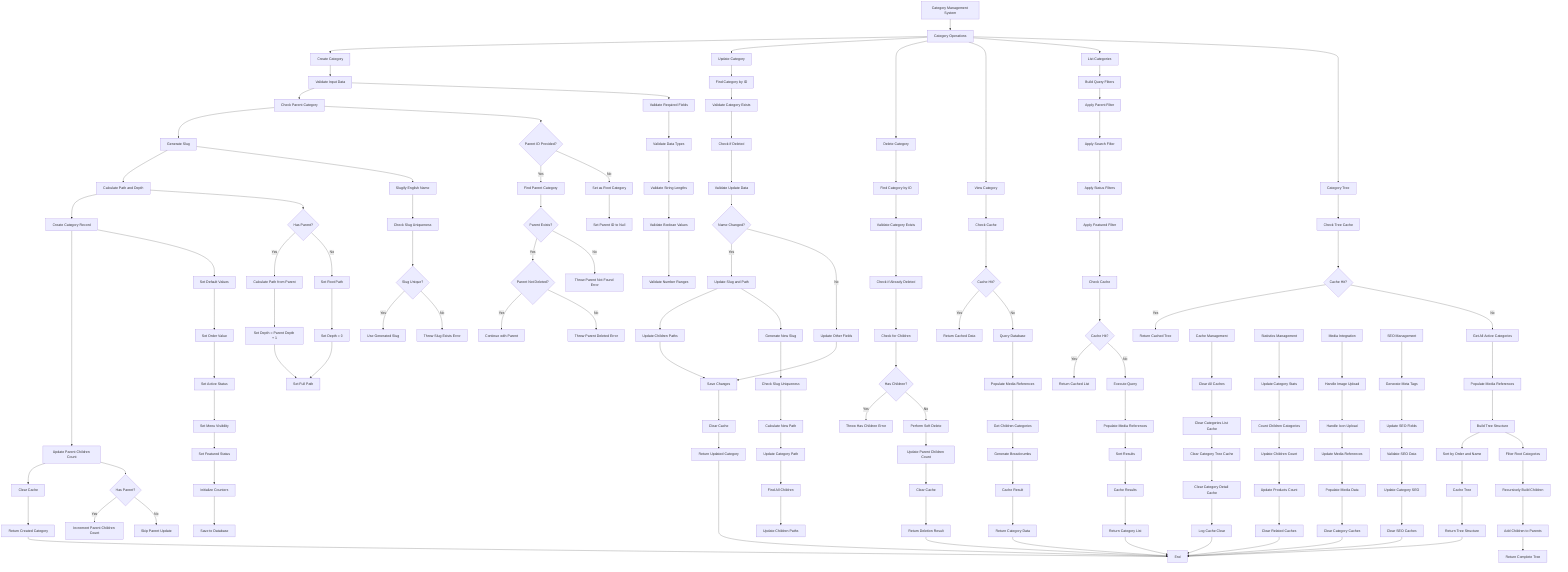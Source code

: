 %% Category Management Flow with Advanced Features
%% View at https://mermaid.live
flowchart TD
  A[Category Management System] --> B[Category Operations]
  
  %% Category Operations
  B --> C[Create Category]
  B --> D[Update Category]
  B --> E[Delete Category]
  B --> F[View Category]
  B --> G[List Categories]
  B --> H[Category Tree]
  
  %% Create Category
  C --> C1[Validate Input Data]
  C1 --> C2[Check Parent Category]
  C2 --> C3[Generate Slug]
  C3 --> C4[Calculate Path and Depth]
  C4 --> C5[Create Category Record]
  C5 --> C6[Update Parent Children Count]
  C6 --> C7[Clear Cache]
  C7 --> C8[Return Created Category]
  
  %% Validate Input Data
  C1 --> C1A[Validate Required Fields]
  C1A --> C1B[Validate Data Types]
  C1B --> C1C[Validate String Lengths]
  C1C --> C1D[Validate Boolean Values]
  C1D --> C1E[Validate Number Ranges]
  
  %% Check Parent Category
  C2 --> C2A{Parent ID Provided?}
  C2A -->|Yes| C2B[Find Parent Category]
  C2A -->|No| C2C[Set as Root Category]
  C2B --> C2D{Parent Exists?}
  C2D -->|Yes| C2E{Parent Not Deleted?}
  C2D -->|No| C2F[Throw Parent Not Found Error]
  C2E -->|Yes| C2G[Continue with Parent]
  C2E -->|No| C2H[Throw Parent Deleted Error]
  C2C --> C2I[Set Parent ID to Null]
  
  %% Generate Slug
  C3 --> C3A[Slugify English Name]
  C3A --> C3B[Check Slug Uniqueness]
  C3B --> C3C{Slug Unique?}
  C3C -->|Yes| C3D[Use Generated Slug]
  C3C -->|No| C3E[Throw Slug Exists Error]
  
  %% Calculate Path and Depth
  C4 --> C4A{Has Parent?}
  C4A -->|Yes| C4B[Calculate Path from Parent]
  C4A -->|No| C4C[Set Root Path]
  C4B --> C4D[Set Depth = Parent Depth + 1]
  C4C --> C4E[Set Depth = 0]
  C4D --> C4F[Set Full Path]
  C4E --> C4F
  
  %% Create Category Record
  C5 --> C5A[Set Default Values]
  C5A --> C5B[Set Order Value]
  C5B --> C5C[Set Active Status]
  C5C --> C5D[Set Menu Visibility]
  C5D --> C5E[Set Featured Status]
  C5E --> C5F[Initialize Counters]
  C5F --> C5G[Save to Database]
  
  %% Update Parent Children Count
  C6 --> C6A{Has Parent?}
  C6A -->|Yes| C6B[Increment Parent Children Count]
  C6A -->|No| C6C[Skip Parent Update]
  
  %% Update Category
  D --> D1[Find Category by ID]
  D1 --> D2[Validate Category Exists]
  D2 --> D3[Check if Deleted]
  D3 --> D4[Validate Update Data]
  D4 --> D5{Name Changed?}
  D5 -->|Yes| D6[Update Slug and Path]
  D5 -->|No| D7[Update Other Fields]
  D6 --> D8[Update Children Paths]
  D7 --> D9[Save Changes]
  D8 --> D9
  D9 --> D10[Clear Cache]
  D10 --> D11[Return Updated Category]
  
  %% Update Slug and Path
  D6 --> D6A[Generate New Slug]
  D6A --> D6B[Check Slug Uniqueness]
  D6B --> D6C[Calculate New Path]
  D6C --> D6D[Update Category Path]
  D6D --> D6E[Find All Children]
  D6E --> D6F[Update Children Paths]
  
  %% Delete Category
  E --> E1[Find Category by ID]
  E1 --> E2[Validate Category Exists]
  E2 --> E3[Check if Already Deleted]
  E3 --> E4[Check for Children]
  E4 --> E5{Has Children?}
  E5 -->|Yes| E6[Throw Has Children Error]
  E5 -->|No| E7[Perform Soft Delete]
  E7 --> E8[Update Parent Children Count]
  E8 --> E9[Clear Cache]
  E9 --> E10[Return Deletion Result]
  
  %% View Category
  F --> F1[Check Cache]
  F1 --> F2{Cache Hit?}
  F2 -->|Yes| F3[Return Cached Data]
  F2 -->|No| F4[Query Database]
  F4 --> F5[Populate Media References]
  F5 --> F6[Get Children Categories]
  F6 --> F7[Generate Breadcrumbs]
  F7 --> F8[Cache Result]
  F8 --> F9[Return Category Data]
  
  %% List Categories
  G --> G1[Build Query Filters]
  G1 --> G2[Apply Parent Filter]
  G2 --> G3[Apply Search Filter]
  G3 --> G4[Apply Status Filters]
  G4 --> G5[Apply Featured Filter]
  G5 --> G6[Check Cache]
  G6 --> G7{Cache Hit?}
  G7 -->|Yes| G8[Return Cached List]
  G7 -->|No| G9[Execute Query]
  G9 --> G10[Populate Media References]
  G10 --> G11[Sort Results]
  G11 --> G12[Cache Results]
  G12 --> G13[Return Category List]
  
  %% Category Tree
  H --> H1[Check Tree Cache]
  H1 --> H2{Cache Hit?}
  H2 -->|Yes| H3[Return Cached Tree]
  H2 -->|No| H4[Get All Active Categories]
  H4 --> H5[Populate Media References]
  H5 --> H6[Build Tree Structure]
  H6 --> H7[Sort by Order and Name]
  H7 --> H8[Cache Tree]
  H8 --> H9[Return Tree Structure]
  
  %% Build Tree Structure
  H6 --> H6A[Filter Root Categories]
  H6A --> H6B[Recursively Build Children]
  H6B --> H6C[Add Children to Parents]
  H6C --> H6D[Return Complete Tree]
  
  %% Cache Management
  I[Cache Management] --> I1[Clear All Caches]
  I1 --> I2[Clear Categories List Cache]
  I2 --> I3[Clear Category Tree Cache]
  I3 --> I4[Clear Category Detail Cache]
  I4 --> I5[Log Cache Clear]
  
  %% Statistics Management
  J[Statistics Management] --> J1[Update Category Stats]
  J1 --> J2[Count Children Categories]
  J2 --> J3[Update Children Count]
  J3 --> J4[Update Products Count]
  J4 --> J5[Clear Related Caches]
  
  %% Media Integration
  K[Media Integration] --> K1[Handle Image Upload]
  K1 --> K2[Handle Icon Upload]
  K2 --> K3[Update Media References]
  K3 --> K4[Populate Media Data]
  K4 --> K5[Clear Category Caches]
  
  %% SEO Management
  L[SEO Management] --> L1[Generate Meta Tags]
  L1 --> L2[Update SEO Fields]
  L2 --> L3[Validate SEO Data]
  L3 --> L4[Update Category SEO]
  L4 --> L5[Clear SEO Caches]
  
  %% End points
  C8 --> Z[End]
  D11 --> Z
  E10 --> Z
  F9 --> Z
  G13 --> Z
  H9 --> Z
  I5 --> Z
  J5 --> Z
  K5 --> Z
  L5 --> Z
